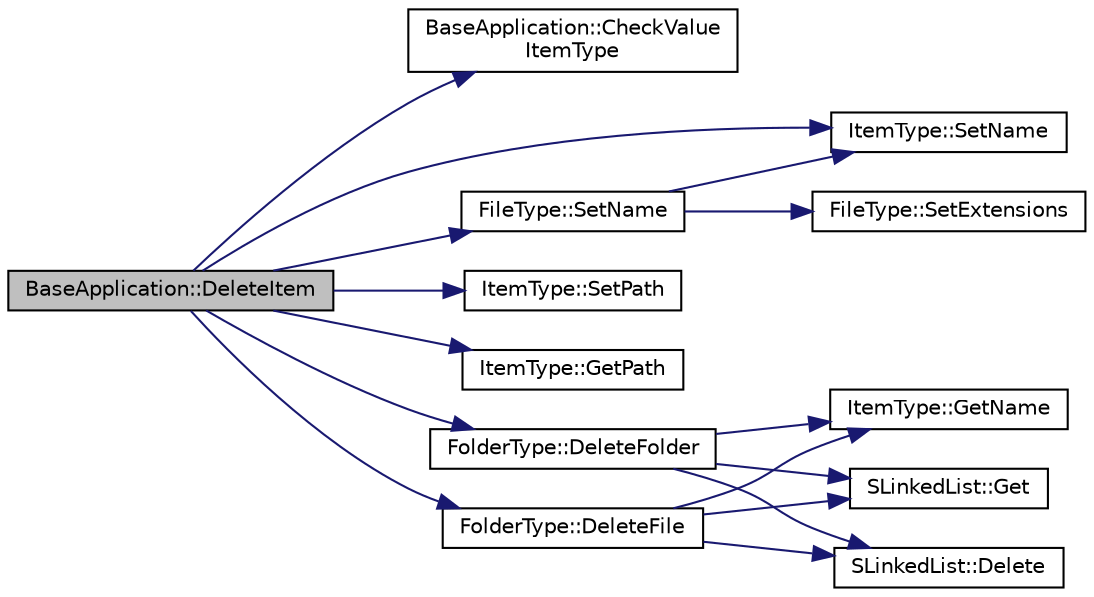 digraph "BaseApplication::DeleteItem"
{
 // LATEX_PDF_SIZE
  edge [fontname="Helvetica",fontsize="10",labelfontname="Helvetica",labelfontsize="10"];
  node [fontname="Helvetica",fontsize="10",shape=record];
  rankdir="LR";
  Node75 [label="BaseApplication::DeleteItem",height=0.2,width=0.4,color="black", fillcolor="grey75", style="filled", fontcolor="black",tooltip=" "];
  Node75 -> Node76 [color="midnightblue",fontsize="10",style="solid",fontname="Helvetica"];
  Node76 [label="BaseApplication::CheckValue\lItemType",height=0.2,width=0.4,color="black", fillcolor="white", style="filled",URL="$class_base_application.html#ad64a38a56c42072975d8b87cfec294ab",tooltip="Check ItemType and Value is right."];
  Node75 -> Node77 [color="midnightblue",fontsize="10",style="solid",fontname="Helvetica"];
  Node77 [label="FileType::SetName",height=0.2,width=0.4,color="black", fillcolor="white", style="filled",URL="$class_file_type.html#a7c9ca3f10dfef3030006550fd0099ce7",tooltip="Set File Name. @detail also Set Extensions."];
  Node77 -> Node78 [color="midnightblue",fontsize="10",style="solid",fontname="Helvetica"];
  Node78 [label="ItemType::SetName",height=0.2,width=0.4,color="black", fillcolor="white", style="filled",URL="$class_item_type.html#aea24328c7ff5e5b1c04599bba74d2f80",tooltip="Set Item Name."];
  Node77 -> Node79 [color="midnightblue",fontsize="10",style="solid",fontname="Helvetica"];
  Node79 [label="FileType::SetExtensions",height=0.2,width=0.4,color="black", fillcolor="white", style="filled",URL="$class_file_type.html#a0ed4831bb1173cc6a4a660afa58a5401",tooltip="Set Extensions. @detail Do not use this except reading data!"];
  Node75 -> Node80 [color="midnightblue",fontsize="10",style="solid",fontname="Helvetica"];
  Node80 [label="ItemType::SetPath",height=0.2,width=0.4,color="black", fillcolor="white", style="filled",URL="$class_item_type.html#a6388a6b8b947b1a75d2a7342ae0b95c3",tooltip="Set Item path."];
  Node75 -> Node81 [color="midnightblue",fontsize="10",style="solid",fontname="Helvetica"];
  Node81 [label="ItemType::GetPath",height=0.2,width=0.4,color="black", fillcolor="white", style="filled",URL="$class_item_type.html#a12779ddd429e3fac928c8ade27b12107",tooltip="Get Item path."];
  Node75 -> Node82 [color="midnightblue",fontsize="10",style="solid",fontname="Helvetica"];
  Node82 [label="FolderType::DeleteFile",height=0.2,width=0.4,color="black", fillcolor="white", style="filled",URL="$class_folder_type.html#a5faf41f3cdae29901a8eb43726d209af",tooltip="Delete File in Current Folder."];
  Node82 -> Node83 [color="midnightblue",fontsize="10",style="solid",fontname="Helvetica"];
  Node83 [label="ItemType::GetName",height=0.2,width=0.4,color="black", fillcolor="white", style="filled",URL="$class_item_type.html#a6a8650790e4d0c8a212574cf77e23cb9",tooltip="Get Item name."];
  Node82 -> Node84 [color="midnightblue",fontsize="10",style="solid",fontname="Helvetica"];
  Node84 [label="SLinkedList::Get",height=0.2,width=0.4,color="black", fillcolor="white", style="filled",URL="$class_s_linked_list.html#aff7b5da944f6452eed8bb29b392e621b",tooltip="get the data which has same in the list.(Sequential Search)"];
  Node82 -> Node85 [color="midnightblue",fontsize="10",style="solid",fontname="Helvetica"];
  Node85 [label="SLinkedList::Delete",height=0.2,width=0.4,color="black", fillcolor="white", style="filled",URL="$class_s_linked_list.html#af9de16c8c723bff33e3da138f1f34ce5",tooltip="Delete item from this list."];
  Node75 -> Node78 [color="midnightblue",fontsize="10",style="solid",fontname="Helvetica"];
  Node75 -> Node86 [color="midnightblue",fontsize="10",style="solid",fontname="Helvetica"];
  Node86 [label="FolderType::DeleteFolder",height=0.2,width=0.4,color="black", fillcolor="white", style="filled",URL="$class_folder_type.html#af6b92e8b217e8942d0553e1ee07e8670",tooltip="Delete Folder in Current Folder."];
  Node86 -> Node83 [color="midnightblue",fontsize="10",style="solid",fontname="Helvetica"];
  Node86 -> Node84 [color="midnightblue",fontsize="10",style="solid",fontname="Helvetica"];
  Node86 -> Node85 [color="midnightblue",fontsize="10",style="solid",fontname="Helvetica"];
}
